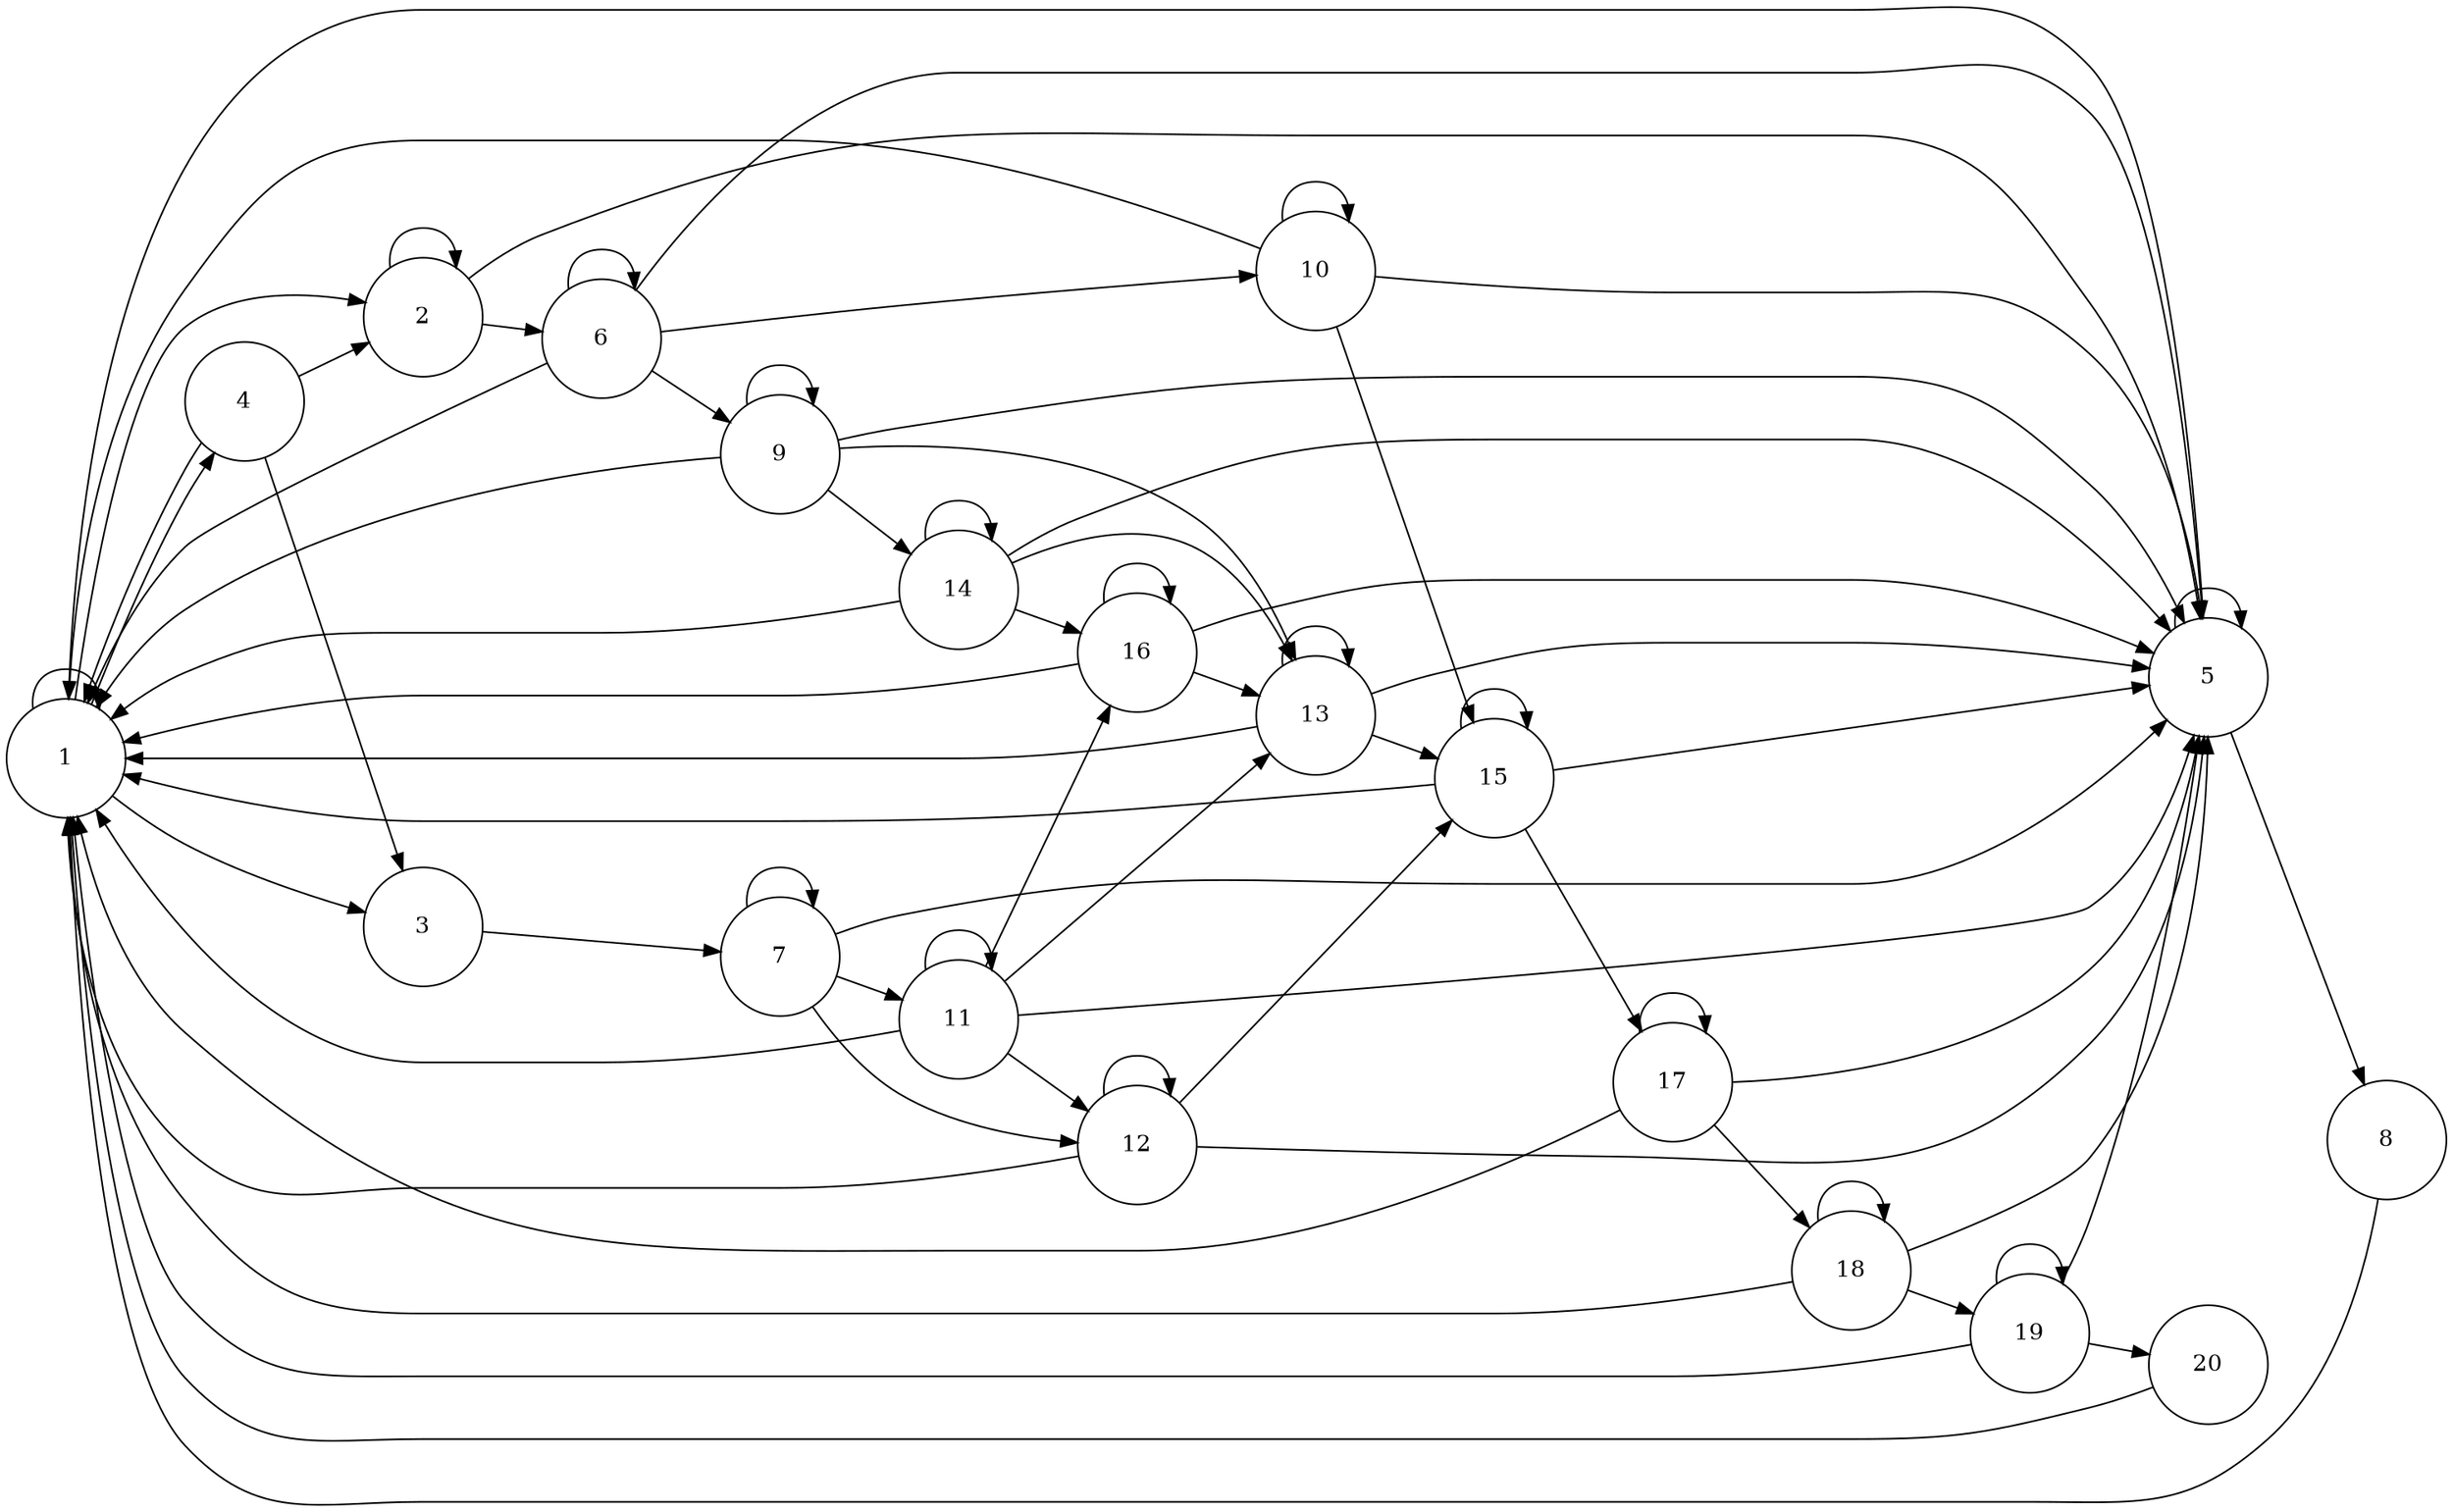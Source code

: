 #Total states is 0, including 0 states and 0 newstates
#Total transisions is 0, including 0 transistions and 0 new transitions
digraph finite_state_machine {
	rankdir=LR;
	size="20,20";
	resolution="300";
	overlap=false;

	node [shape = circle, fixedsize=true, width = 1, color = red, style = filled];

	node [shape = circle, color = black, style = unfilled];
	1;
 	10;
 	11;
 	12;
 	13;
 	14;
 	15;
 	16;
 	17;
 	18;
 	19;
 	2;
 	20;
 	3;
 	4;
 	5;
 	6;
 	7;
 	8;
 	9;
 	1 -> 1;
	1 -> 2;
	1 -> 3;
	1 -> 4;
	10 -> 1;
	10 -> 10;
	10 -> 15;
	10 -> 5;
	11 -> 1;
	11 -> 11;
	11 -> 12;
	11 -> 13;
	11 -> 16;
	11 -> 5;
	12 -> 1;
	12 -> 12;
	12 -> 15;
	12 -> 5;
	13 -> 1;
	13 -> 13;
	13 -> 15;
	13 -> 5;
	14 -> 1;
	14 -> 13;
	14 -> 14;
	14 -> 16;
	14 -> 5;
	15 -> 1;
	15 -> 15;
	15 -> 17;
	15 -> 5;
	16 -> 1;
	16 -> 13;
	16 -> 16;
	16 -> 5;
	17 -> 1;
	17 -> 17;
	17 -> 18;
	17 -> 5;
	18 -> 1;
	18 -> 18;
	18 -> 19;
	18 -> 5;
	19 -> 1;
	19 -> 19;
	19 -> 20;
	19 -> 5;
	2 -> 2;
	2 -> 5;
	2 -> 6;
	20 -> 1;
	3 -> 7;
	4 -> 1;
	4 -> 2;
	4 -> 3;
	5 -> 1;
	5 -> 5;
	5 -> 8;
	6 -> 1;
	6 -> 10;
	6 -> 5;
	6 -> 6;
	6 -> 9;
	7 -> 11;
	7 -> 12;
	7 -> 5;
	7 -> 7;
	8 -> 1;
	9 -> 1;
	9 -> 13;
	9 -> 14;
	9 -> 5;
	9 -> 9;
}
